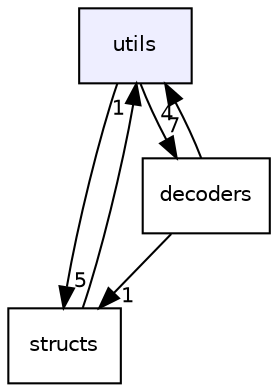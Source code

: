 digraph "utils" {
  compound=true
  node [ fontsize="10", fontname="Helvetica"];
  edge [ labelfontsize="10", labelfontname="Helvetica"];
  dir_cbdb8362360e11eafe2fa3bc74cf0ffd [shape=box, label="utils", style="filled", fillcolor="#eeeeff", pencolor="black", URL="dir_cbdb8362360e11eafe2fa3bc74cf0ffd.html"];
  dir_f2f9d8adab1c531b9e16958611d1c5b5 [shape=box label="structs" URL="dir_f2f9d8adab1c531b9e16958611d1c5b5.html"];
  dir_0fdff13a6bf7d3e0e4bce0f208d21ea8 [shape=box label="decoders" URL="dir_0fdff13a6bf7d3e0e4bce0f208d21ea8.html"];
  dir_f2f9d8adab1c531b9e16958611d1c5b5->dir_cbdb8362360e11eafe2fa3bc74cf0ffd [headlabel="1", labeldistance=1.5 headhref="dir_000002_000008.html"];
  dir_0fdff13a6bf7d3e0e4bce0f208d21ea8->dir_f2f9d8adab1c531b9e16958611d1c5b5 [headlabel="1", labeldistance=1.5 headhref="dir_000004_000002.html"];
  dir_0fdff13a6bf7d3e0e4bce0f208d21ea8->dir_cbdb8362360e11eafe2fa3bc74cf0ffd [headlabel="4", labeldistance=1.5 headhref="dir_000004_000008.html"];
  dir_cbdb8362360e11eafe2fa3bc74cf0ffd->dir_f2f9d8adab1c531b9e16958611d1c5b5 [headlabel="5", labeldistance=1.5 headhref="dir_000008_000002.html"];
  dir_cbdb8362360e11eafe2fa3bc74cf0ffd->dir_0fdff13a6bf7d3e0e4bce0f208d21ea8 [headlabel="7", labeldistance=1.5 headhref="dir_000008_000004.html"];
}
